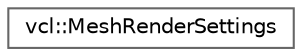 digraph "Graphical Class Hierarchy"
{
 // LATEX_PDF_SIZE
  bgcolor="transparent";
  edge [fontname=Helvetica,fontsize=10,labelfontname=Helvetica,labelfontsize=10];
  node [fontname=Helvetica,fontsize=10,shape=box,height=0.2,width=0.4];
  rankdir="LR";
  Node0 [label="vcl::MeshRenderSettings",height=0.2,width=0.4,color="grey40", fillcolor="white", style="filled",URL="$classvcl_1_1MeshRenderSettings.html",tooltip="The MeshRenderSettings class allows an easy management of render settings of a Mesh...."];
}
